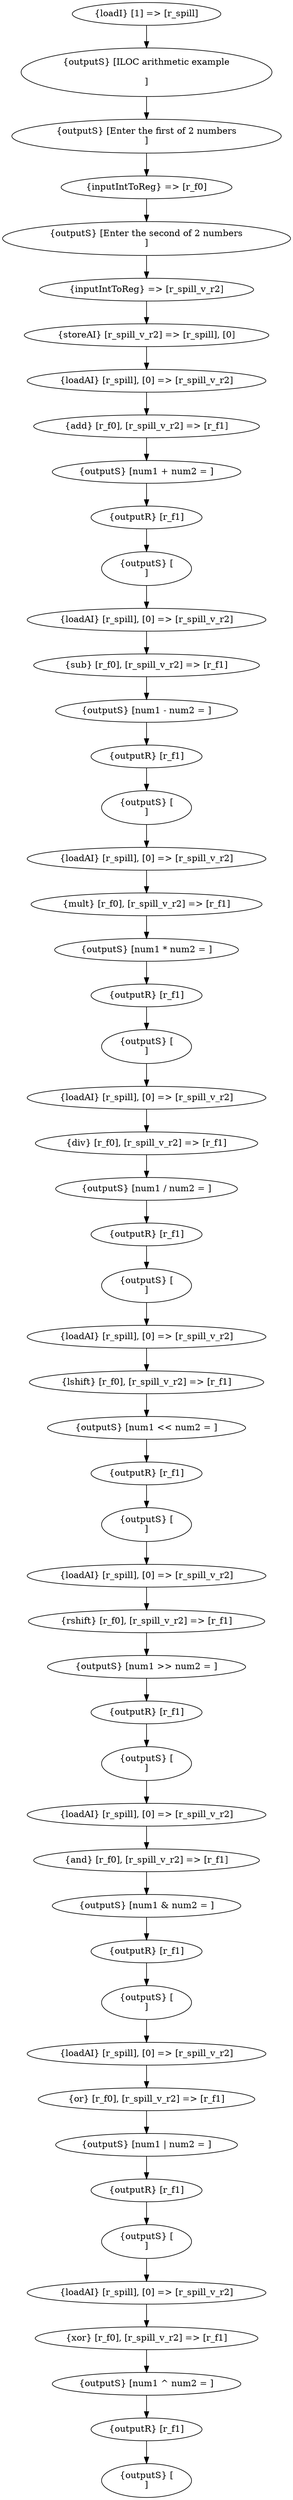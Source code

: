 digraph G {
  1 [ label="\{loadI\} \[1\] =\> \[r_spill\]" ];
  2 [ label="\{outputS\} \[ILOC arithmetic example\n\n\]" ];
  3 [ label="\{outputS\} \[Enter the first of 2 numbers\n\]" ];
  4 [ label="\{inputIntToReg\} =\> \[r_f0\]" ];
  5 [ label="\{outputS\} \[Enter the second of 2 numbers\n\]" ];
  6 [ label="\{inputIntToReg\} =\> \[r_spill_v_r2\]" ];
  7 [ label="\{storeAI\} \[r_spill_v_r2\] =\> \[r_spill\], \[0\]" ];
  8 [ label="\{loadAI\} \[r_spill\], \[0\] =\> \[r_spill_v_r2\]" ];
  9 [ label="\{add\} \[r_f0\], \[r_spill_v_r2\] =\> \[r_f1\]" ];
  10 [ label="\{outputS\} \[num1 + num2 = \]" ];
  11 [ label="\{outputR\} \[r_f1\]" ];
  12 [ label="\{outputS\} \[\n\]" ];
  13 [ label="\{loadAI\} \[r_spill\], \[0\] =\> \[r_spill_v_r2\]" ];
  14 [ label="\{sub\} \[r_f0\], \[r_spill_v_r2\] =\> \[r_f1\]" ];
  15 [ label="\{outputS\} \[num1 - num2 = \]" ];
  16 [ label="\{outputR\} \[r_f1\]" ];
  17 [ label="\{outputS\} \[\n\]" ];
  18 [ label="\{loadAI\} \[r_spill\], \[0\] =\> \[r_spill_v_r2\]" ];
  19 [ label="\{mult\} \[r_f0\], \[r_spill_v_r2\] =\> \[r_f1\]" ];
  20 [ label="\{outputS\} \[num1 * num2 = \]" ];
  21 [ label="\{outputR\} \[r_f1\]" ];
  22 [ label="\{outputS\} \[\n\]" ];
  23 [ label="\{loadAI\} \[r_spill\], \[0\] =\> \[r_spill_v_r2\]" ];
  24 [ label="\{div\} \[r_f0\], \[r_spill_v_r2\] =\> \[r_f1\]" ];
  25 [ label="\{outputS\} \[num1 / num2 = \]" ];
  26 [ label="\{outputR\} \[r_f1\]" ];
  27 [ label="\{outputS\} \[\n\]" ];
  28 [ label="\{loadAI\} \[r_spill\], \[0\] =\> \[r_spill_v_r2\]" ];
  29 [ label="\{lshift\} \[r_f0\], \[r_spill_v_r2\] =\> \[r_f1\]" ];
  30 [ label="\{outputS\} \[num1 \<\< num2 = \]" ];
  31 [ label="\{outputR\} \[r_f1\]" ];
  32 [ label="\{outputS\} \[\n\]" ];
  33 [ label="\{loadAI\} \[r_spill\], \[0\] =\> \[r_spill_v_r2\]" ];
  34 [ label="\{rshift\} \[r_f0\], \[r_spill_v_r2\] =\> \[r_f1\]" ];
  35 [ label="\{outputS\} \[num1 \>\> num2 = \]" ];
  36 [ label="\{outputR\} \[r_f1\]" ];
  37 [ label="\{outputS\} \[\n\]" ];
  38 [ label="\{loadAI\} \[r_spill\], \[0\] =\> \[r_spill_v_r2\]" ];
  39 [ label="\{and\} \[r_f0\], \[r_spill_v_r2\] =\> \[r_f1\]" ];
  40 [ label="\{outputS\} \[num1 & num2 = \]" ];
  41 [ label="\{outputR\} \[r_f1\]" ];
  42 [ label="\{outputS\} \[\n\]" ];
  43 [ label="\{loadAI\} \[r_spill\], \[0\] =\> \[r_spill_v_r2\]" ];
  44 [ label="\{or\} \[r_f0\], \[r_spill_v_r2\] =\> \[r_f1\]" ];
  45 [ label="\{outputS\} \[num1 | num2 = \]" ];
  46 [ label="\{outputR\} \[r_f1\]" ];
  47 [ label="\{outputS\} \[\n\]" ];
  48 [ label="\{loadAI\} \[r_spill\], \[0\] =\> \[r_spill_v_r2\]" ];
  49 [ label="\{xor\} \[r_f0\], \[r_spill_v_r2\] =\> \[r_f1\]" ];
  50 [ label="\{outputS\} \[num1 ^ num2 = \]" ];
  51 [ label="\{outputR\} \[r_f1\]" ];
  52 [ label="\{outputS\} \[\n\]" ];
  1 -> 2 [ label="" ];
  2 -> 3 [ label="" ];
  3 -> 4 [ label="" ];
  4 -> 5 [ label="" ];
  5 -> 6 [ label="" ];
  6 -> 7 [ label="" ];
  7 -> 8 [ label="" ];
  8 -> 9 [ label="" ];
  9 -> 10 [ label="" ];
  10 -> 11 [ label="" ];
  11 -> 12 [ label="" ];
  12 -> 13 [ label="" ];
  13 -> 14 [ label="" ];
  14 -> 15 [ label="" ];
  15 -> 16 [ label="" ];
  16 -> 17 [ label="" ];
  17 -> 18 [ label="" ];
  18 -> 19 [ label="" ];
  19 -> 20 [ label="" ];
  20 -> 21 [ label="" ];
  21 -> 22 [ label="" ];
  22 -> 23 [ label="" ];
  23 -> 24 [ label="" ];
  24 -> 25 [ label="" ];
  25 -> 26 [ label="" ];
  26 -> 27 [ label="" ];
  27 -> 28 [ label="" ];
  28 -> 29 [ label="" ];
  29 -> 30 [ label="" ];
  30 -> 31 [ label="" ];
  31 -> 32 [ label="" ];
  32 -> 33 [ label="" ];
  33 -> 34 [ label="" ];
  34 -> 35 [ label="" ];
  35 -> 36 [ label="" ];
  36 -> 37 [ label="" ];
  37 -> 38 [ label="" ];
  38 -> 39 [ label="" ];
  39 -> 40 [ label="" ];
  40 -> 41 [ label="" ];
  41 -> 42 [ label="" ];
  42 -> 43 [ label="" ];
  43 -> 44 [ label="" ];
  44 -> 45 [ label="" ];
  45 -> 46 [ label="" ];
  46 -> 47 [ label="" ];
  47 -> 48 [ label="" ];
  48 -> 49 [ label="" ];
  49 -> 50 [ label="" ];
  50 -> 51 [ label="" ];
  51 -> 52 [ label="" ];
}
